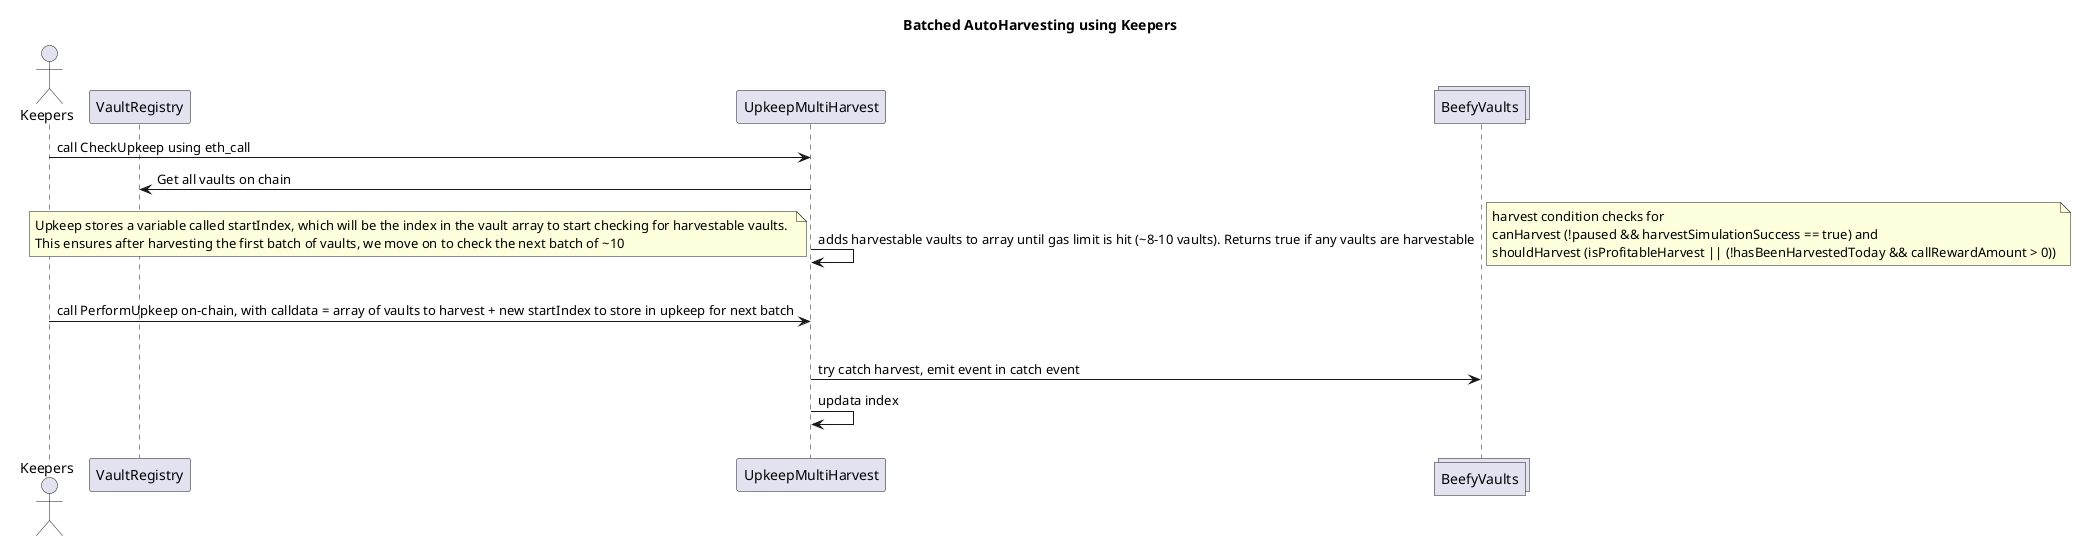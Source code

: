 @startuml Batched AutoHarvesting using Keepers
title Batched AutoHarvesting using Keepers

actor Keepers
participant VaultRegistry
participant UpkeepMultiHarvest as Upkeep
collections BeefyVaults

Keepers->Upkeep: call CheckUpkeep using eth_call
Upkeep->VaultRegistry: Get all vaults on chain
Upkeep->Upkeep: adds harvestable vaults to array until gas limit is hit (~8-10 vaults). Returns true if any vaults are harvestable
note left 
Upkeep stores a variable called startIndex, which will be the index in the vault array to start checking for harvestable vaults. 
This ensures after harvesting the first batch of vaults, we move on to check the next batch of ~10
end note
note right
harvest condition checks for 
canHarvest (!paused && harvestSimulationSuccess == true) and 
shouldHarvest (isProfitableHarvest || (!hasBeenHarvestedToday && callRewardAmount > 0))
end note
alt Upkeep returns true
    Keepers->Upkeep: call PerformUpkeep on-chain, with calldata = array of vaults to harvest + new startIndex to store in upkeep for next batch
    loop ~10 times
        Upkeep->BeefyVaults: try catch harvest, emit event in catch event
    Upkeep->Upkeep: updata index
else Upkeep returns false
    note left: do nothing
@enduml